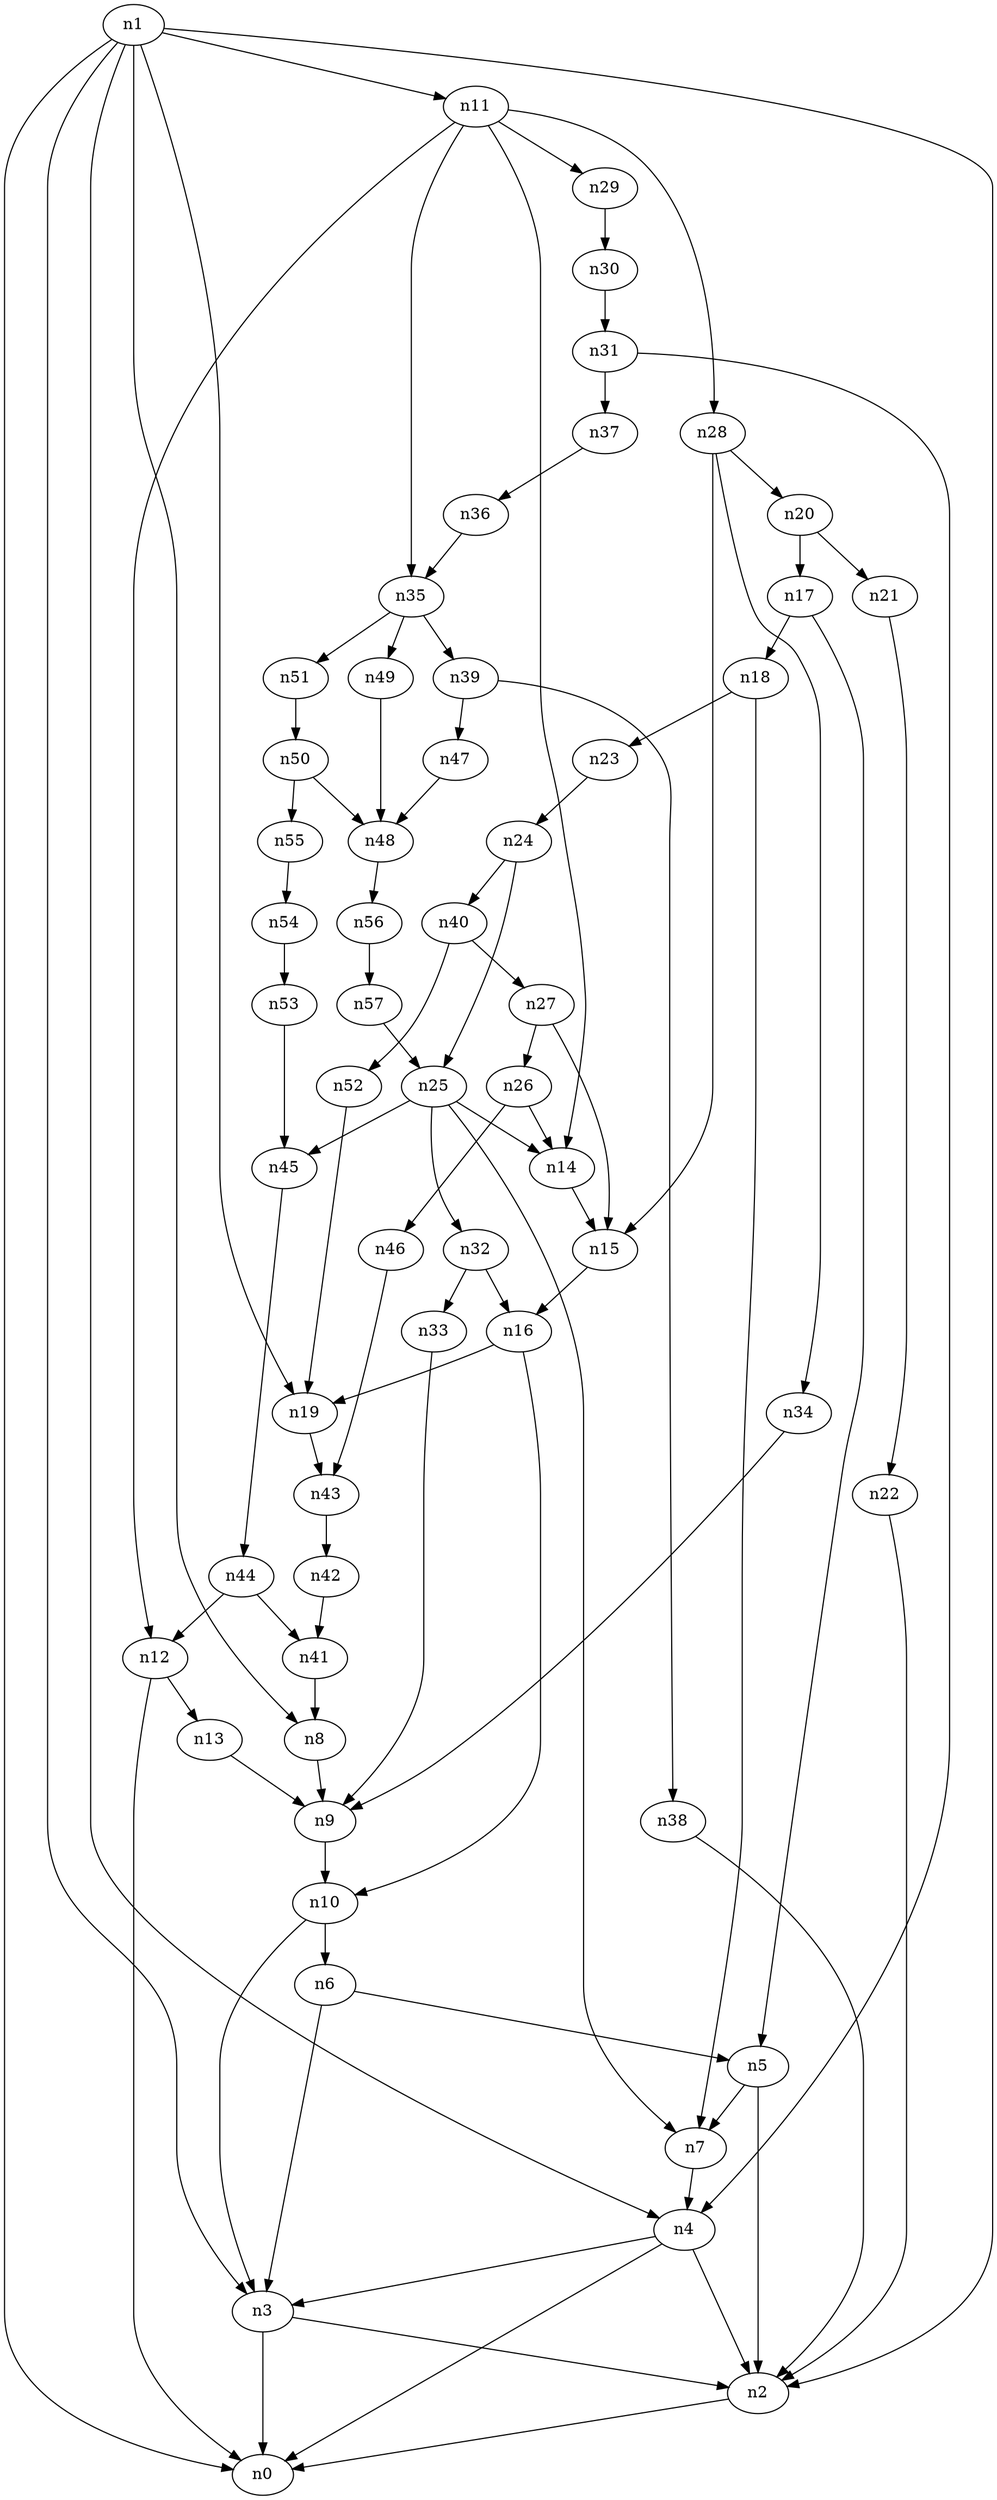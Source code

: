 digraph G {
	n1 -> n0	 [_graphml_id=e0];
	n1 -> n2	 [_graphml_id=e1];
	n1 -> n3	 [_graphml_id=e6];
	n1 -> n4	 [_graphml_id=e9];
	n1 -> n8	 [_graphml_id=e15];
	n1 -> n11	 [_graphml_id=e19];
	n1 -> n19	 [_graphml_id=e31];
	n2 -> n0	 [_graphml_id=e5];
	n3 -> n0	 [_graphml_id=e8];
	n3 -> n2	 [_graphml_id=e2];
	n4 -> n0	 [_graphml_id=e4];
	n4 -> n2	 [_graphml_id=e7];
	n4 -> n3	 [_graphml_id=e3];
	n5 -> n2	 [_graphml_id=e10];
	n5 -> n7	 [_graphml_id=e14];
	n6 -> n3	 [_graphml_id=e12];
	n6 -> n5	 [_graphml_id=e11];
	n7 -> n4	 [_graphml_id=e13];
	n8 -> n9	 [_graphml_id=e16];
	n9 -> n10	 [_graphml_id=e17];
	n10 -> n3	 [_graphml_id=e37];
	n10 -> n6	 [_graphml_id=e18];
	n11 -> n12	 [_graphml_id=e20];
	n11 -> n14	 [_graphml_id=e24];
	n11 -> n28	 [_graphml_id=e76];
	n11 -> n29	 [_graphml_id=e48];
	n11 -> n35	 [_graphml_id=e58];
	n12 -> n0	 [_graphml_id=e21];
	n12 -> n13	 [_graphml_id=e23];
	n13 -> n9	 [_graphml_id=e22];
	n14 -> n15	 [_graphml_id=e25];
	n15 -> n16	 [_graphml_id=e26];
	n16 -> n10	 [_graphml_id=e27];
	n16 -> n19	 [_graphml_id=e32];
	n17 -> n5	 [_graphml_id=e28];
	n17 -> n18	 [_graphml_id=e29];
	n18 -> n7	 [_graphml_id=e30];
	n18 -> n23	 [_graphml_id=e38];
	n19 -> n43	 [_graphml_id=e70];
	n20 -> n17	 [_graphml_id=e33];
	n20 -> n21	 [_graphml_id=e34];
	n21 -> n22	 [_graphml_id=e35];
	n22 -> n2	 [_graphml_id=e36];
	n23 -> n24	 [_graphml_id=e39];
	n24 -> n25	 [_graphml_id=e40];
	n24 -> n40	 [_graphml_id=e66];
	n25 -> n7	 [_graphml_id=e41];
	n25 -> n14	 [_graphml_id=e47];
	n25 -> n32	 [_graphml_id=e57];
	n25 -> n45	 [_graphml_id=e73];
	n26 -> n14	 [_graphml_id=e42];
	n26 -> n46	 [_graphml_id=e75];
	n27 -> n15	 [_graphml_id=e44];
	n27 -> n26	 [_graphml_id=e43];
	n28 -> n15	 [_graphml_id=e45];
	n28 -> n20	 [_graphml_id=e46];
	n28 -> n34	 [_graphml_id=e56];
	n29 -> n30	 [_graphml_id=e49];
	n30 -> n31	 [_graphml_id=e50];
	n31 -> n4	 [_graphml_id=e51];
	n31 -> n37	 [_graphml_id=e61];
	n32 -> n16	 [_graphml_id=e52];
	n32 -> n33	 [_graphml_id=e53];
	n33 -> n9	 [_graphml_id=e54];
	n34 -> n9	 [_graphml_id=e55];
	n35 -> n39	 [_graphml_id=e64];
	n35 -> n49	 [_graphml_id=e80];
	n35 -> n51	 [_graphml_id=e83];
	n36 -> n35	 [_graphml_id=e59];
	n37 -> n36	 [_graphml_id=e60];
	n38 -> n2	 [_graphml_id=e62];
	n39 -> n38	 [_graphml_id=e63];
	n39 -> n47	 [_graphml_id=e77];
	n40 -> n27	 [_graphml_id=e65];
	n40 -> n52	 [_graphml_id=e85];
	n41 -> n8	 [_graphml_id=e67];
	n42 -> n41	 [_graphml_id=e68];
	n43 -> n42	 [_graphml_id=e69];
	n44 -> n12	 [_graphml_id=e71];
	n44 -> n41	 [_graphml_id=e86];
	n45 -> n44	 [_graphml_id=e72];
	n46 -> n43	 [_graphml_id=e74];
	n47 -> n48	 [_graphml_id=e78];
	n48 -> n56	 [_graphml_id=e91];
	n49 -> n48	 [_graphml_id=e79];
	n50 -> n48	 [_graphml_id=e81];
	n50 -> n55	 [_graphml_id=e90];
	n51 -> n50	 [_graphml_id=e82];
	n52 -> n19	 [_graphml_id=e84];
	n53 -> n45	 [_graphml_id=e87];
	n54 -> n53	 [_graphml_id=e88];
	n55 -> n54	 [_graphml_id=e89];
	n56 -> n57	 [_graphml_id=e92];
	n57 -> n25	 [_graphml_id=e93];
}
